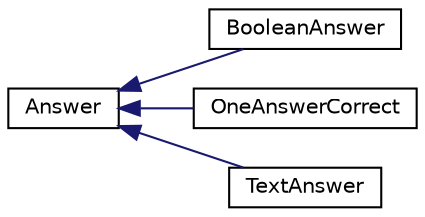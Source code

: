 digraph "Graphical Class Hierarchy"
{
  edge [fontname="Helvetica",fontsize="10",labelfontname="Helvetica",labelfontsize="10"];
  node [fontname="Helvetica",fontsize="10",shape=record];
  rankdir="LR";
  Node0 [label="Answer",height=0.2,width=0.4,color="black", fillcolor="white", style="filled",URL="$classAnswer.html"];
  Node0 -> Node1 [dir="back",color="midnightblue",fontsize="10",style="solid",fontname="Helvetica"];
  Node1 [label="BooleanAnswer",height=0.2,width=0.4,color="black", fillcolor="white", style="filled",URL="$classBooleanAnswer.html"];
  Node0 -> Node2 [dir="back",color="midnightblue",fontsize="10",style="solid",fontname="Helvetica"];
  Node2 [label="OneAnswerCorrect",height=0.2,width=0.4,color="black", fillcolor="white", style="filled",URL="$classOneAnswerCorrect.html"];
  Node0 -> Node3 [dir="back",color="midnightblue",fontsize="10",style="solid",fontname="Helvetica"];
  Node3 [label="TextAnswer",height=0.2,width=0.4,color="black", fillcolor="white", style="filled",URL="$classTextAnswer.html"];
}
